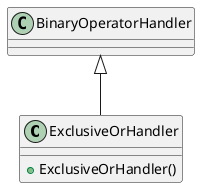 @startuml
class ExclusiveOrHandler {
    + ExclusiveOrHandler()
}
BinaryOperatorHandler <|-- ExclusiveOrHandler
@enduml
